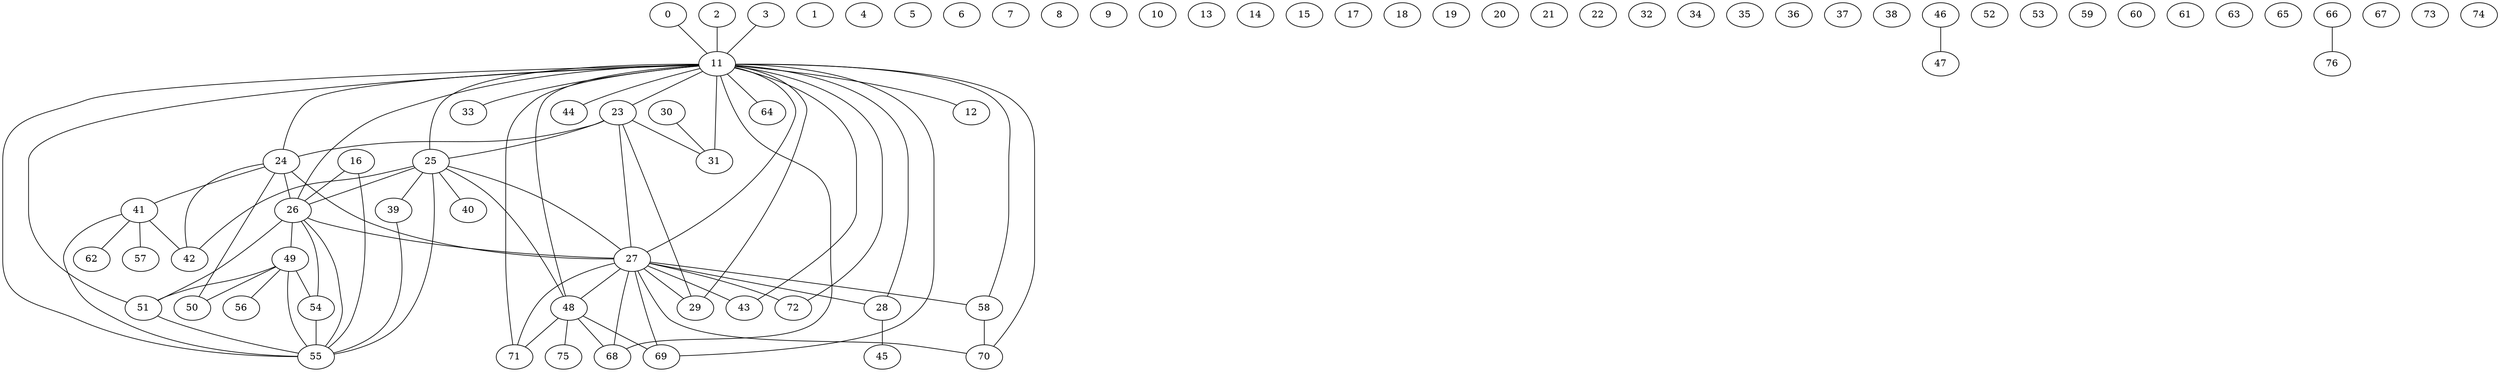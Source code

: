 graph {
	0 -- 11
	1
	2 -- 11
	3 -- 11
	4
	5
	6
	7
	8
	9
	10
	11 -- 12
	11 -- 23
	11 -- 24
	11 -- 25
	11 -- 26
	11 -- 27
	11 -- 28
	11 -- 29
	11 -- 31
	11 -- 33
	11 -- 43
	11 -- 44
	11 -- 48
	11 -- 51
	11 -- 55
	11 -- 58
	11 -- 64
	11 -- 68
	11 -- 69
	11 -- 70
	11 -- 71
	11 -- 72
	13
	14
	15
	16 -- 26
	16 -- 55
	17
	18
	19
	20
	21
	22
	23 -- 24
	23 -- 25
	23 -- 27
	23 -- 29
	23 -- 31
	24 -- 26
	24 -- 27
	24 -- 41
	24 -- 42
	24 -- 50
	25 -- 26
	25 -- 27
	25 -- 39
	25 -- 40
	25 -- 42
	25 -- 48
	25 -- 55
	26 -- 27
	26 -- 49
	26 -- 51
	26 -- 54
	26 -- 55
	27 -- 28
	27 -- 29
	27 -- 43
	27 -- 48
	27 -- 58
	27 -- 68
	27 -- 69
	27 -- 70
	27 -- 71
	27 -- 72
	28 -- 45
	30 -- 31
	32
	34
	35
	36
	37
	38
	39 -- 55
	41 -- 42
	41 -- 55
	41 -- 57
	41 -- 62
	46 -- 47
	48 -- 68
	48 -- 69
	48 -- 71
	48 -- 75
	49 -- 50
	49 -- 51
	49 -- 54
	49 -- 55
	49 -- 56
	51 -- 55
	52
	53
	54 -- 55
	58 -- 70
	59
	60
	61
	63
	65
	66 -- 76
	67
	73
	74
}
